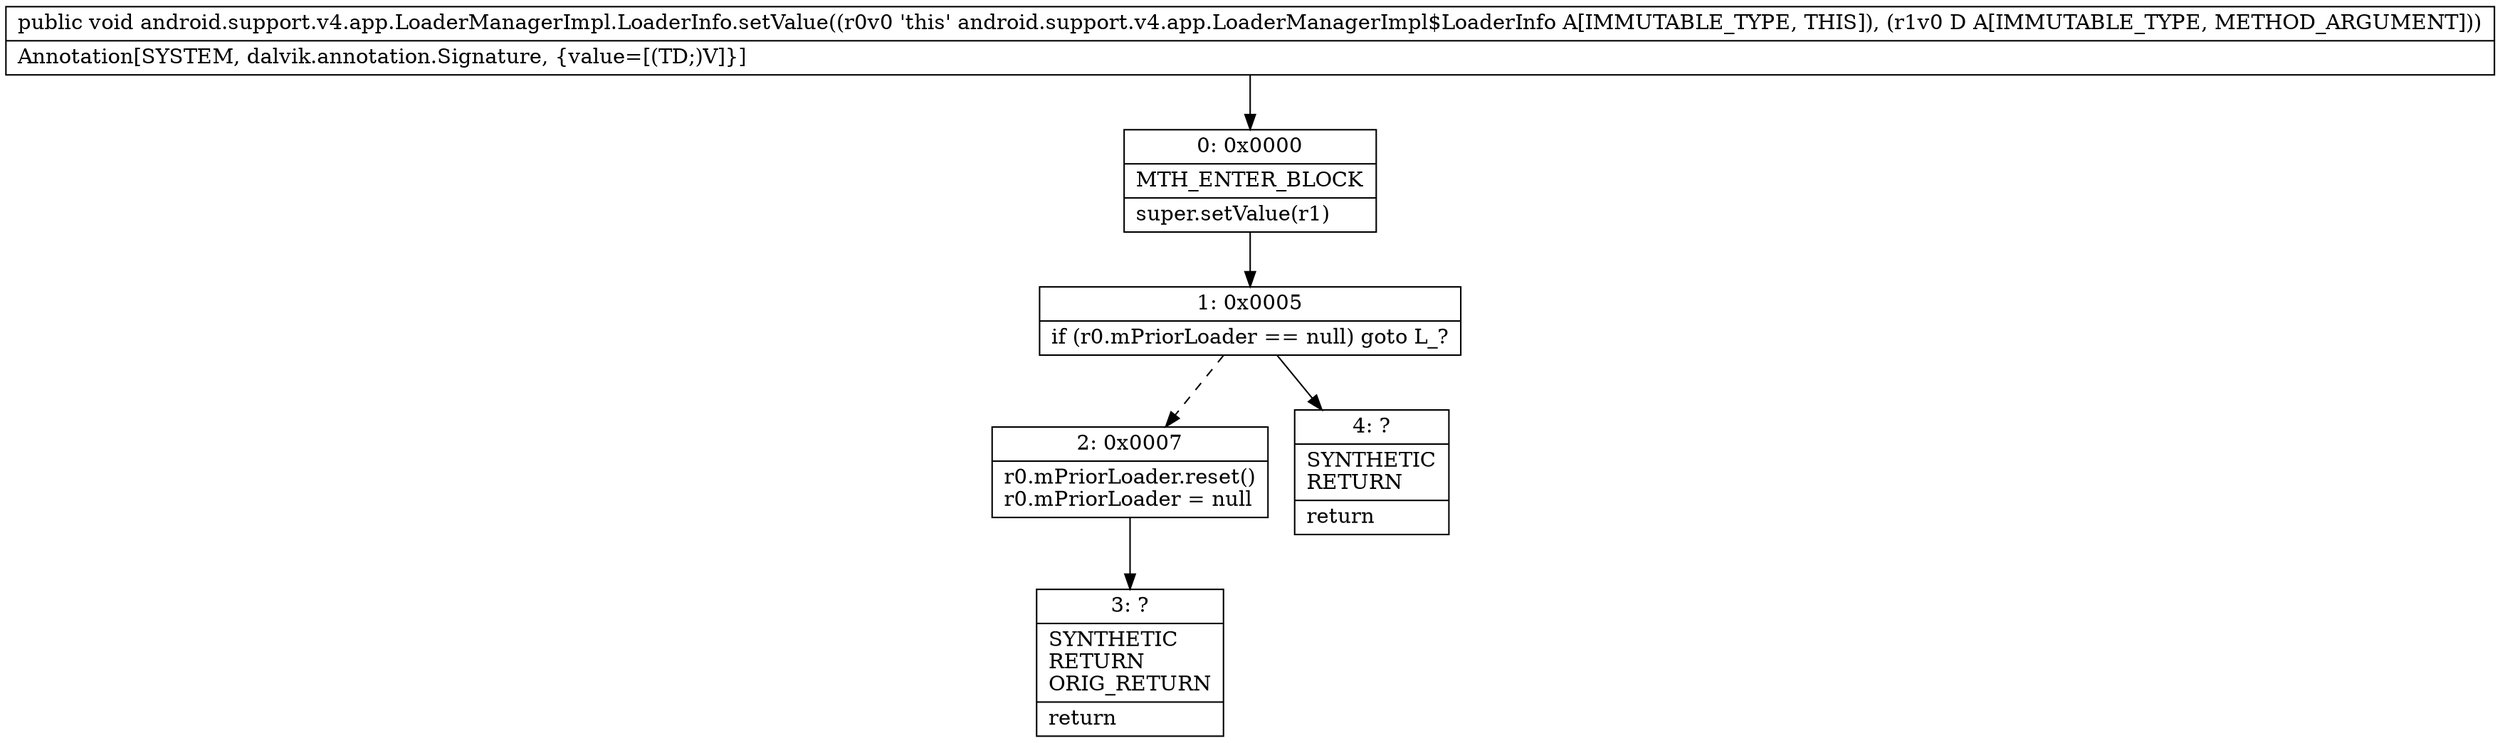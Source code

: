 digraph "CFG forandroid.support.v4.app.LoaderManagerImpl.LoaderInfo.setValue(Ljava\/lang\/Object;)V" {
Node_0 [shape=record,label="{0\:\ 0x0000|MTH_ENTER_BLOCK\l|super.setValue(r1)\l}"];
Node_1 [shape=record,label="{1\:\ 0x0005|if (r0.mPriorLoader == null) goto L_?\l}"];
Node_2 [shape=record,label="{2\:\ 0x0007|r0.mPriorLoader.reset()\lr0.mPriorLoader = null\l}"];
Node_3 [shape=record,label="{3\:\ ?|SYNTHETIC\lRETURN\lORIG_RETURN\l|return\l}"];
Node_4 [shape=record,label="{4\:\ ?|SYNTHETIC\lRETURN\l|return\l}"];
MethodNode[shape=record,label="{public void android.support.v4.app.LoaderManagerImpl.LoaderInfo.setValue((r0v0 'this' android.support.v4.app.LoaderManagerImpl$LoaderInfo A[IMMUTABLE_TYPE, THIS]), (r1v0 D A[IMMUTABLE_TYPE, METHOD_ARGUMENT]))  | Annotation[SYSTEM, dalvik.annotation.Signature, \{value=[(TD;)V]\}]\l}"];
MethodNode -> Node_0;
Node_0 -> Node_1;
Node_1 -> Node_2[style=dashed];
Node_1 -> Node_4;
Node_2 -> Node_3;
}

